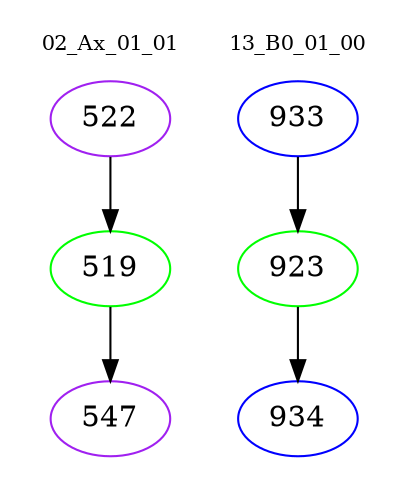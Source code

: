 digraph{
subgraph cluster_0 {
color = white
label = "02_Ax_01_01";
fontsize=10;
T0_522 [label="522", color="purple"]
T0_522 -> T0_519 [color="black"]
T0_519 [label="519", color="green"]
T0_519 -> T0_547 [color="black"]
T0_547 [label="547", color="purple"]
}
subgraph cluster_1 {
color = white
label = "13_B0_01_00";
fontsize=10;
T1_933 [label="933", color="blue"]
T1_933 -> T1_923 [color="black"]
T1_923 [label="923", color="green"]
T1_923 -> T1_934 [color="black"]
T1_934 [label="934", color="blue"]
}
}
